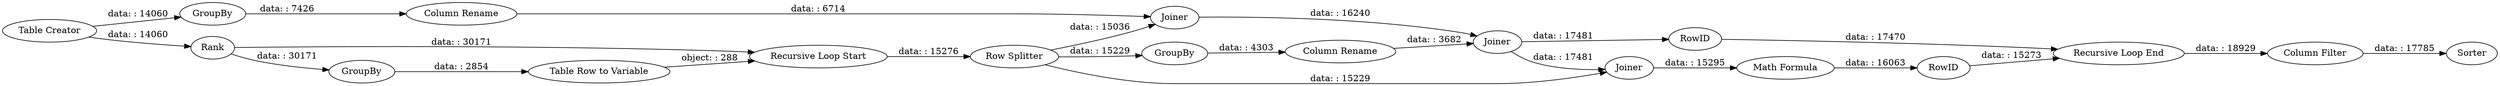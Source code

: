 digraph {
	"-8731366347339111133_30" [label="Recursive Loop Start"]
	"-8731366347339111133_38" [label=RowID]
	"-8731366347339111133_42" [label=GroupBy]
	"-8731366347339111133_45" [label=Joiner]
	"-8731366347339111133_41" [label="Column Filter"]
	"-8731366347339111133_37" [label="Math Formula"]
	"-8731366347339111133_32" [label="Row Splitter"]
	"-8731366347339111133_34" [label=Joiner]
	"-8731366347339111133_33" [label=GroupBy]
	"-8731366347339111133_44" [label="Column Rename"]
	"-8731366347339111133_43" [label="Column Rename"]
	"-8731366347339111133_47" [label="Table Row to Variable"]
	"-8731366347339111133_35" [label=Joiner]
	"-8731366347339111133_21" [label=Rank]
	"-8731366347339111133_39" [label=RowID]
	"-8731366347339111133_29" [label="Table Creator"]
	"-8731366347339111133_40" [label=Sorter]
	"-8731366347339111133_31" [label="Recursive Loop End"]
	"-8731366347339111133_46" [label=GroupBy]
	"-8731366347339111133_30" -> "-8731366347339111133_32" [label="data: : 15276"]
	"-8731366347339111133_46" -> "-8731366347339111133_47" [label="data: : 2854"]
	"-8731366347339111133_31" -> "-8731366347339111133_41" [label="data: : 18929"]
	"-8731366347339111133_42" -> "-8731366347339111133_43" [label="data: : 7426"]
	"-8731366347339111133_35" -> "-8731366347339111133_37" [label="data: : 15295"]
	"-8731366347339111133_44" -> "-8731366347339111133_34" [label="data: : 3682"]
	"-8731366347339111133_21" -> "-8731366347339111133_30" [label="data: : 30171"]
	"-8731366347339111133_47" -> "-8731366347339111133_30" [label="object: : 288"]
	"-8731366347339111133_34" -> "-8731366347339111133_35" [label="data: : 17481"]
	"-8731366347339111133_29" -> "-8731366347339111133_21" [label="data: : 14060"]
	"-8731366347339111133_32" -> "-8731366347339111133_45" [label="data: : 15036"]
	"-8731366347339111133_32" -> "-8731366347339111133_35" [label="data: : 15229"]
	"-8731366347339111133_41" -> "-8731366347339111133_40" [label="data: : 17785"]
	"-8731366347339111133_45" -> "-8731366347339111133_34" [label="data: : 16240"]
	"-8731366347339111133_21" -> "-8731366347339111133_46" [label="data: : 30171"]
	"-8731366347339111133_33" -> "-8731366347339111133_44" [label="data: : 4303"]
	"-8731366347339111133_43" -> "-8731366347339111133_45" [label="data: : 6714"]
	"-8731366347339111133_37" -> "-8731366347339111133_39" [label="data: : 16063"]
	"-8731366347339111133_38" -> "-8731366347339111133_31" [label="data: : 17470"]
	"-8731366347339111133_34" -> "-8731366347339111133_38" [label="data: : 17481"]
	"-8731366347339111133_39" -> "-8731366347339111133_31" [label="data: : 15273"]
	"-8731366347339111133_32" -> "-8731366347339111133_33" [label="data: : 15229"]
	"-8731366347339111133_29" -> "-8731366347339111133_42" [label="data: : 14060"]
	rankdir=LR
}
